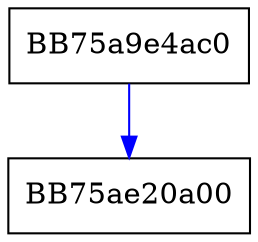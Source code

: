 digraph GetSystemTimeAsFileTime_shim {
  node [shape="box"];
  graph [splines=ortho];
  BB75a9e4ac0 -> BB75ae20a00 [color="blue"];
}